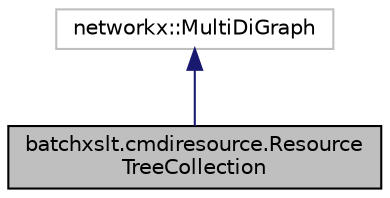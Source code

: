 digraph "batchxslt.cmdiresource.ResourceTreeCollection"
{
  edge [fontname="Helvetica",fontsize="10",labelfontname="Helvetica",labelfontsize="10"];
  node [fontname="Helvetica",fontsize="10",shape=record];
  Node1 [label="batchxslt.cmdiresource.Resource\lTreeCollection",height=0.2,width=0.4,color="black", fillcolor="grey75", style="filled", fontcolor="black"];
  Node2 -> Node1 [dir="back",color="midnightblue",fontsize="10",style="solid",fontname="Helvetica"];
  Node2 [label="networkx::MultiDiGraph",height=0.2,width=0.4,color="grey75", fillcolor="white", style="filled"];
}
